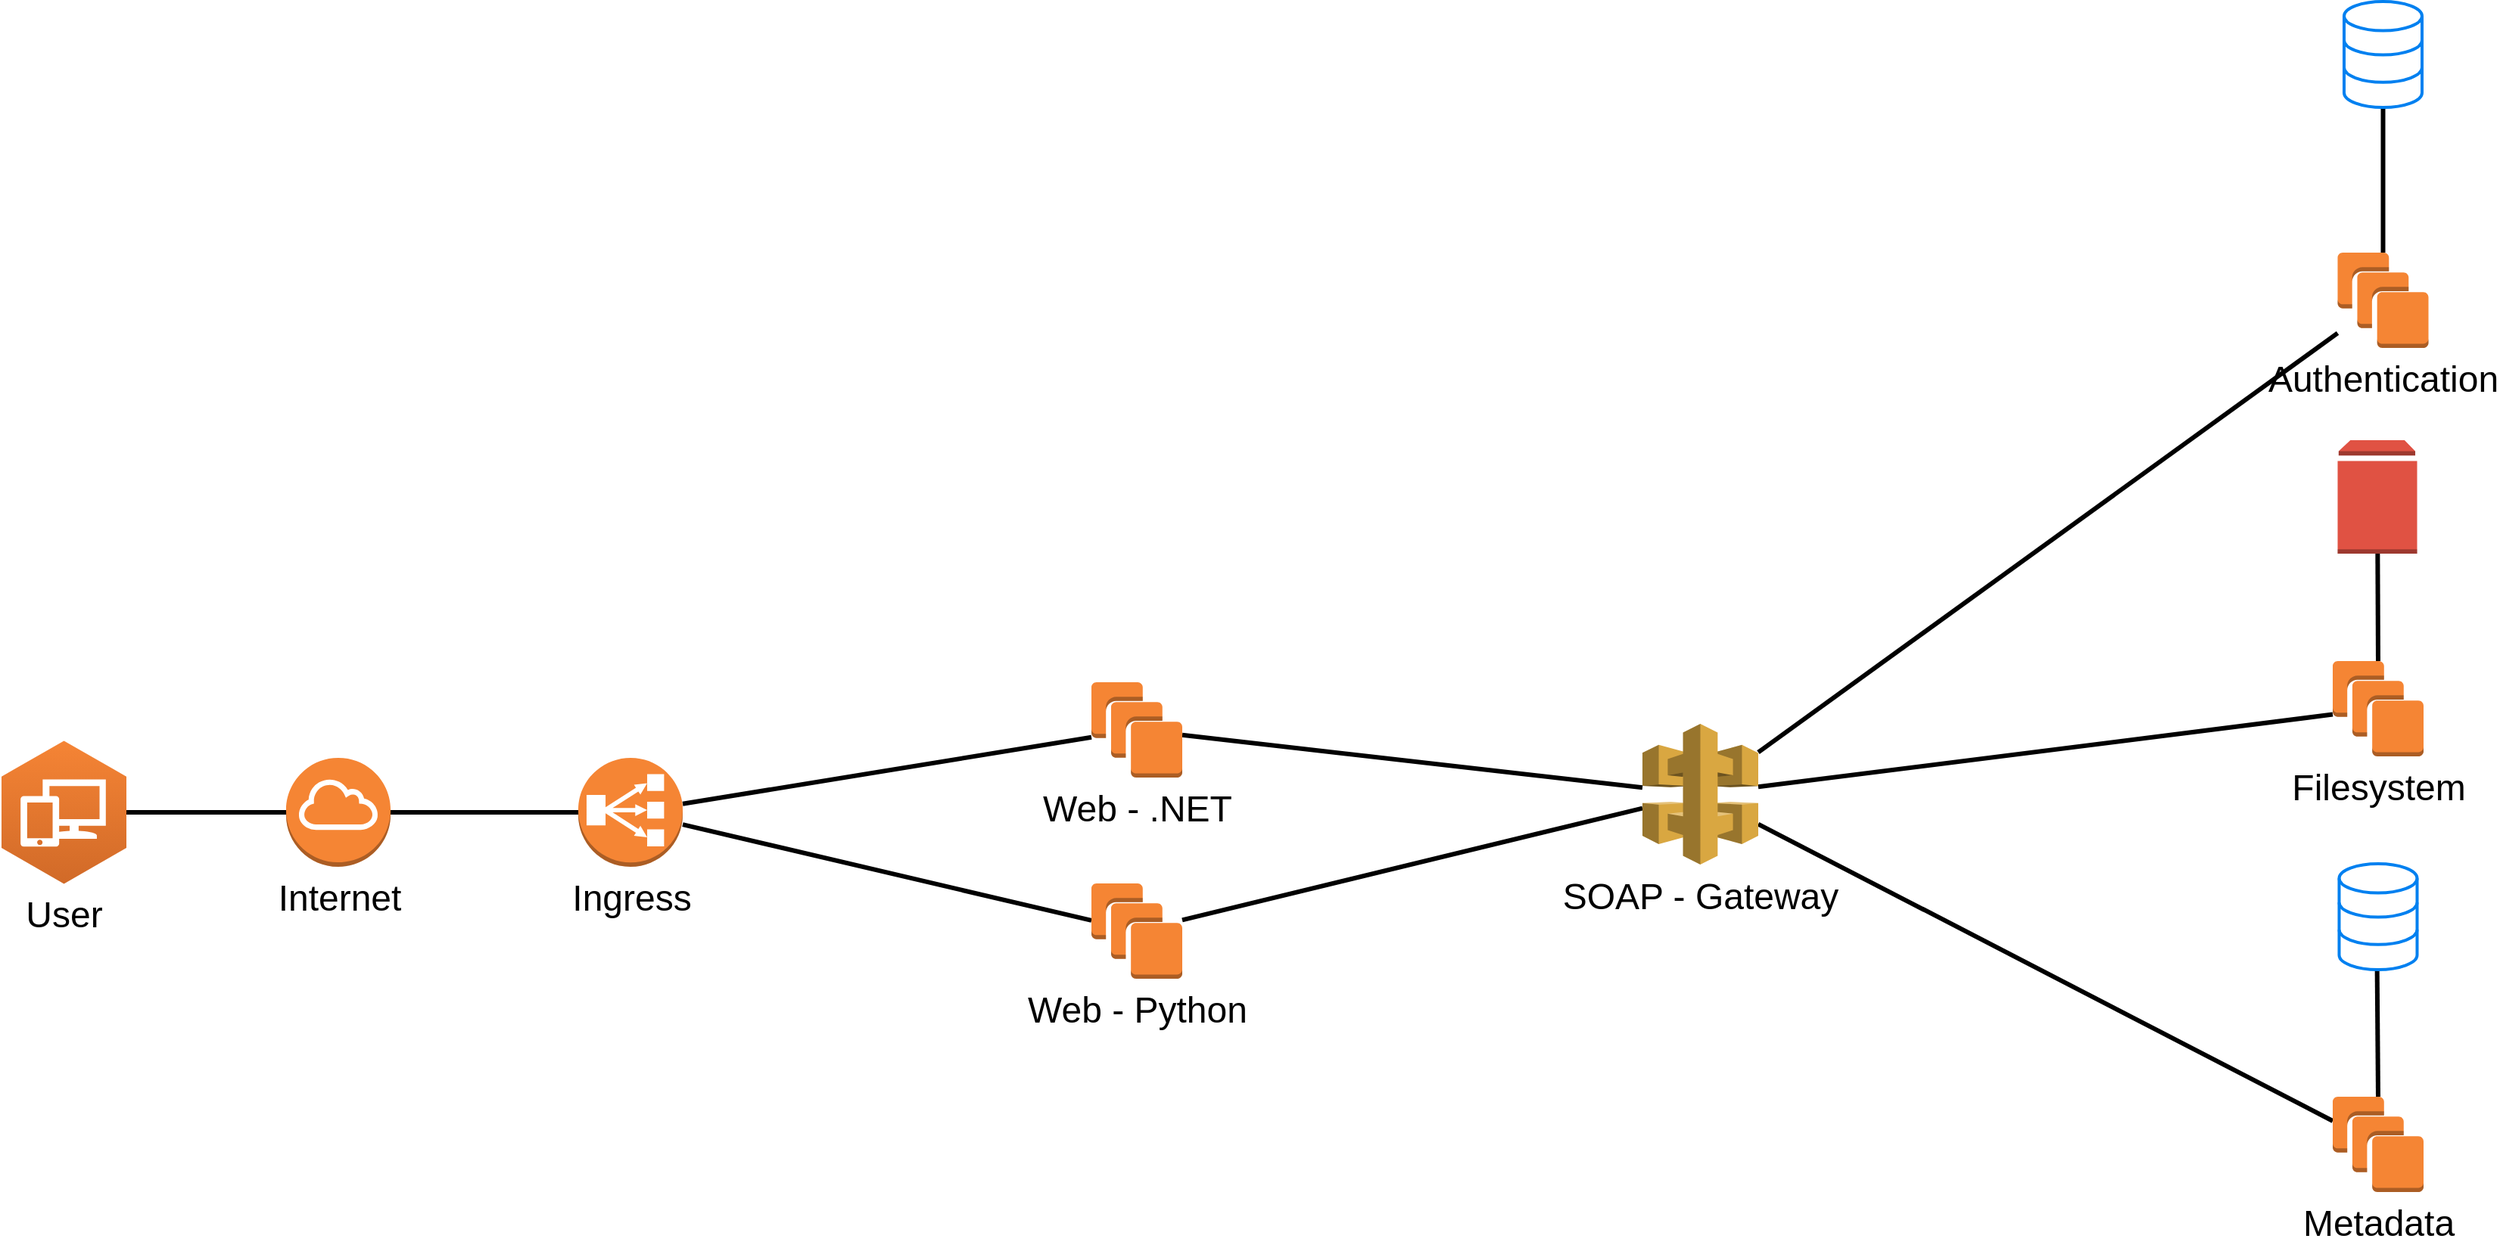 <mxfile version="21.6.8">
  <diagram name="Page-1" id="XQMiOfn3S3XH_hqR7fFh">
    <mxGraphModel dx="2100" dy="1154" grid="1" gridSize="10" guides="1" tooltips="1" connect="1" arrows="1" fold="1" page="1" pageScale="1" pageWidth="850" pageHeight="1100" math="0" shadow="0">
      <root>
        <mxCell id="0" />
        <mxCell id="1" parent="0" />
        <mxCell id="6itgvNwJxiwhbzk2W-8b-4" style="edgeStyle=none;curved=1;rounded=0;orthogonalLoop=1;jettySize=auto;html=1;fontSize=24;endArrow=none;endFill=0;strokeWidth=3;" parent="1" source="6itgvNwJxiwhbzk2W-8b-10" target="6itgvNwJxiwhbzk2W-8b-20" edge="1">
          <mxGeometry relative="1" as="geometry">
            <mxPoint x="541" y="1004.925" as="sourcePoint" />
            <mxPoint x="789" y="1187.925" as="targetPoint" />
            <Array as="points" />
          </mxGeometry>
        </mxCell>
        <mxCell id="6itgvNwJxiwhbzk2W-8b-5" style="edgeStyle=none;curved=1;rounded=0;orthogonalLoop=1;jettySize=auto;html=1;fontSize=24;endArrow=none;endFill=0;strokeWidth=3;" parent="1" source="6itgvNwJxiwhbzk2W-8b-10" target="6itgvNwJxiwhbzk2W-8b-19" edge="1">
          <mxGeometry relative="1" as="geometry">
            <mxPoint x="541" y="1019.852" as="sourcePoint" />
            <mxPoint x="789" y="1075.006" as="targetPoint" />
          </mxGeometry>
        </mxCell>
        <mxCell id="6itgvNwJxiwhbzk2W-8b-6" style="edgeStyle=none;curved=1;rounded=0;orthogonalLoop=1;jettySize=auto;html=1;fontSize=24;startSize=8;endSize=8;endArrow=none;endFill=0;strokeWidth=3;" parent="1" source="6itgvNwJxiwhbzk2W-8b-20" target="6itgvNwJxiwhbzk2W-8b-18" edge="1">
          <mxGeometry relative="1" as="geometry">
            <mxPoint x="864" y="1219.37" as="sourcePoint" />
            <mxPoint x="1149.0" y="1050.63" as="targetPoint" />
          </mxGeometry>
        </mxCell>
        <mxCell id="6itgvNwJxiwhbzk2W-8b-7" style="edgeStyle=none;curved=1;rounded=0;orthogonalLoop=1;jettySize=auto;html=1;fontSize=24;startSize=8;endSize=8;endArrow=none;endFill=0;strokeWidth=3;" parent="1" source="6itgvNwJxiwhbzk2W-8b-19" target="6itgvNwJxiwhbzk2W-8b-18" edge="1">
          <mxGeometry relative="1" as="geometry">
            <mxPoint x="864" y="1105.506" as="sourcePoint" />
            <mxPoint x="1149.0" y="1038.494" as="targetPoint" />
          </mxGeometry>
        </mxCell>
        <mxCell id="6itgvNwJxiwhbzk2W-8b-10" value="Ingress" style="outlineConnect=0;dashed=0;verticalLabelPosition=bottom;verticalAlign=top;align=center;html=1;shape=mxgraph.aws3.classic_load_balancer;fillColor=#F58534;gradientColor=none;fontSize=24;" parent="1" vertex="1">
          <mxGeometry x="461" y="970" width="69" height="72" as="geometry" />
        </mxCell>
        <mxCell id="6itgvNwJxiwhbzk2W-8b-11" style="edgeStyle=none;curved=1;rounded=0;orthogonalLoop=1;jettySize=auto;html=1;exitX=1;exitY=0.5;exitDx=0;exitDy=0;exitPerimeter=0;fontSize=24;startSize=8;endSize=8;endArrow=none;endFill=0;strokeWidth=3;" parent="1" source="6itgvNwJxiwhbzk2W-8b-12" target="6itgvNwJxiwhbzk2W-8b-10" edge="1">
          <mxGeometry relative="1" as="geometry" />
        </mxCell>
        <mxCell id="6itgvNwJxiwhbzk2W-8b-12" value="Internet" style="outlineConnect=0;dashed=0;verticalLabelPosition=bottom;verticalAlign=top;align=center;html=1;shape=mxgraph.aws3.internet_gateway;fillColor=#F58534;gradientColor=none;fontSize=24;" parent="1" vertex="1">
          <mxGeometry x="268" y="970" width="69" height="72" as="geometry" />
        </mxCell>
        <mxCell id="6itgvNwJxiwhbzk2W-8b-13" style="edgeStyle=none;curved=1;rounded=0;orthogonalLoop=1;jettySize=auto;html=1;exitX=1;exitY=0.5;exitDx=0;exitDy=0;exitPerimeter=0;fontSize=24;startSize=8;endSize=8;strokeWidth=3;endArrow=none;endFill=0;" parent="1" source="6itgvNwJxiwhbzk2W-8b-14" target="6itgvNwJxiwhbzk2W-8b-12" edge="1">
          <mxGeometry relative="1" as="geometry" />
        </mxCell>
        <mxCell id="6itgvNwJxiwhbzk2W-8b-14" value="User" style="outlineConnect=0;dashed=0;verticalLabelPosition=bottom;verticalAlign=top;align=center;html=1;shape=mxgraph.aws3.workspaces;fillColor=#D16A28;gradientColor=#F58435;gradientDirection=north;fontSize=24;" parent="1" vertex="1">
          <mxGeometry x="80" y="958.75" width="82.5" height="94.5" as="geometry" />
        </mxCell>
        <mxCell id="6itgvNwJxiwhbzk2W-8b-17" style="edgeStyle=none;curved=1;rounded=0;orthogonalLoop=1;jettySize=auto;html=1;fontSize=12;startSize=8;endSize=8;endArrow=none;endFill=0;strokeWidth=3;" parent="1" source="6itgvNwJxiwhbzk2W-8b-18" target="6itgvNwJxiwhbzk2W-8b-26" edge="1">
          <mxGeometry relative="1" as="geometry" />
        </mxCell>
        <mxCell id="6itgvNwJxiwhbzk2W-8b-32" style="rounded=0;orthogonalLoop=1;jettySize=auto;html=1;endArrow=none;endFill=0;strokeWidth=3;" parent="1" source="6itgvNwJxiwhbzk2W-8b-18" target="6itgvNwJxiwhbzk2W-8b-29" edge="1">
          <mxGeometry relative="1" as="geometry" />
        </mxCell>
        <mxCell id="6itgvNwJxiwhbzk2W-8b-18" value="SOAP - Gateway" style="outlineConnect=0;dashed=0;verticalLabelPosition=bottom;verticalAlign=top;align=center;html=1;shape=mxgraph.aws3.api_gateway;fillColor=#D9A741;gradientColor=none;fontSize=24;" parent="1" vertex="1">
          <mxGeometry x="1164" y="947.5" width="76.5" height="93" as="geometry" />
        </mxCell>
        <mxCell id="6itgvNwJxiwhbzk2W-8b-19" value="Web - .NET" style="outlineConnect=0;dashed=0;verticalLabelPosition=bottom;verticalAlign=top;align=center;html=1;shape=mxgraph.aws3.instances;fillColor=#F58534;gradientColor=none;fontSize=24;" parent="1" vertex="1">
          <mxGeometry x="800" y="920" width="60" height="63" as="geometry" />
        </mxCell>
        <mxCell id="6itgvNwJxiwhbzk2W-8b-20" value="Web - Python" style="outlineConnect=0;dashed=0;verticalLabelPosition=bottom;verticalAlign=top;align=center;html=1;shape=mxgraph.aws3.instances;fillColor=#F58534;gradientColor=none;fontSize=24;" parent="1" vertex="1">
          <mxGeometry x="800" y="1053" width="60" height="63" as="geometry" />
        </mxCell>
        <mxCell id="6itgvNwJxiwhbzk2W-8b-21" style="edgeStyle=none;curved=1;rounded=0;orthogonalLoop=1;jettySize=auto;html=1;fontSize=24;startSize=8;endSize=8;endArrow=none;endFill=0;strokeWidth=3;" parent="1" source="6itgvNwJxiwhbzk2W-8b-23" target="6itgvNwJxiwhbzk2W-8b-18" edge="1">
          <mxGeometry relative="1" as="geometry" />
        </mxCell>
        <mxCell id="6itgvNwJxiwhbzk2W-8b-22" style="edgeStyle=none;curved=1;rounded=0;orthogonalLoop=1;jettySize=auto;html=1;fontSize=24;startSize=8;endSize=8;strokeWidth=3;endArrow=none;endFill=0;" parent="1" source="6itgvNwJxiwhbzk2W-8b-23" target="6itgvNwJxiwhbzk2W-8b-24" edge="1">
          <mxGeometry relative="1" as="geometry">
            <mxPoint x="1682.191" y="584.235" as="targetPoint" />
          </mxGeometry>
        </mxCell>
        <mxCell id="6itgvNwJxiwhbzk2W-8b-23" value="Authentication" style="outlineConnect=0;dashed=0;verticalLabelPosition=bottom;verticalAlign=top;align=center;html=1;shape=mxgraph.aws3.instances;fillColor=#F58534;gradientColor=none;fontSize=24;" parent="1" vertex="1">
          <mxGeometry x="1623.25" y="636" width="60" height="63" as="geometry" />
        </mxCell>
        <mxCell id="6itgvNwJxiwhbzk2W-8b-24" value="" style="html=1;verticalLabelPosition=bottom;align=center;labelBackgroundColor=#ffffff;verticalAlign=top;strokeWidth=2;strokeColor=#0080F0;shadow=0;dashed=0;shape=mxgraph.ios7.icons.data;fontSize=24;" parent="1" vertex="1">
          <mxGeometry x="1627.5" y="470" width="51.5" height="70" as="geometry" />
        </mxCell>
        <mxCell id="6itgvNwJxiwhbzk2W-8b-25" style="edgeStyle=none;curved=1;rounded=0;orthogonalLoop=1;jettySize=auto;html=1;exitX=0.5;exitY=0;exitDx=0;exitDy=0;exitPerimeter=0;fontSize=12;startSize=8;endSize=8;strokeWidth=3;endArrow=none;endFill=0;" parent="1" source="6itgvNwJxiwhbzk2W-8b-26" target="6itgvNwJxiwhbzk2W-8b-31" edge="1">
          <mxGeometry relative="1" as="geometry">
            <mxPoint x="1649.33" y="822.21" as="targetPoint" />
          </mxGeometry>
        </mxCell>
        <mxCell id="6itgvNwJxiwhbzk2W-8b-26" value="Filesystem" style="outlineConnect=0;dashed=0;verticalLabelPosition=bottom;verticalAlign=top;align=center;html=1;shape=mxgraph.aws3.instances;fillColor=#F58534;gradientColor=none;fontSize=24;" parent="1" vertex="1">
          <mxGeometry x="1620" y="906" width="60" height="63" as="geometry" />
        </mxCell>
        <mxCell id="6itgvNwJxiwhbzk2W-8b-28" style="edgeStyle=none;curved=1;rounded=0;orthogonalLoop=1;jettySize=auto;html=1;exitX=0.5;exitY=0;exitDx=0;exitDy=0;exitPerimeter=0;entryX=0.487;entryY=1.003;entryDx=0;entryDy=0;entryPerimeter=0;fontSize=12;startSize=8;endSize=8;strokeWidth=3;endArrow=none;endFill=0;" parent="1" source="6itgvNwJxiwhbzk2W-8b-29" target="6itgvNwJxiwhbzk2W-8b-30" edge="1">
          <mxGeometry relative="1" as="geometry" />
        </mxCell>
        <mxCell id="6itgvNwJxiwhbzk2W-8b-29" value="Metadata" style="outlineConnect=0;dashed=0;verticalLabelPosition=bottom;verticalAlign=top;align=center;html=1;shape=mxgraph.aws3.instances;fillColor=#F58534;gradientColor=none;fontSize=24;" parent="1" vertex="1">
          <mxGeometry x="1620" y="1194" width="60" height="63" as="geometry" />
        </mxCell>
        <mxCell id="6itgvNwJxiwhbzk2W-8b-30" value="" style="html=1;verticalLabelPosition=bottom;align=center;labelBackgroundColor=#ffffff;verticalAlign=top;strokeWidth=2;strokeColor=#0080F0;shadow=0;dashed=0;shape=mxgraph.ios7.icons.data;fontSize=24;" parent="1" vertex="1">
          <mxGeometry x="1624.25" y="1040" width="51.5" height="70" as="geometry" />
        </mxCell>
        <mxCell id="6itgvNwJxiwhbzk2W-8b-31" value="" style="outlineConnect=0;dashed=0;verticalLabelPosition=bottom;verticalAlign=top;align=center;html=1;shape=mxgraph.aws3.volume;fillColor=#E05243;gradientColor=none;" parent="1" vertex="1">
          <mxGeometry x="1623.25" y="760" width="52.5" height="75" as="geometry" />
        </mxCell>
      </root>
    </mxGraphModel>
  </diagram>
</mxfile>
